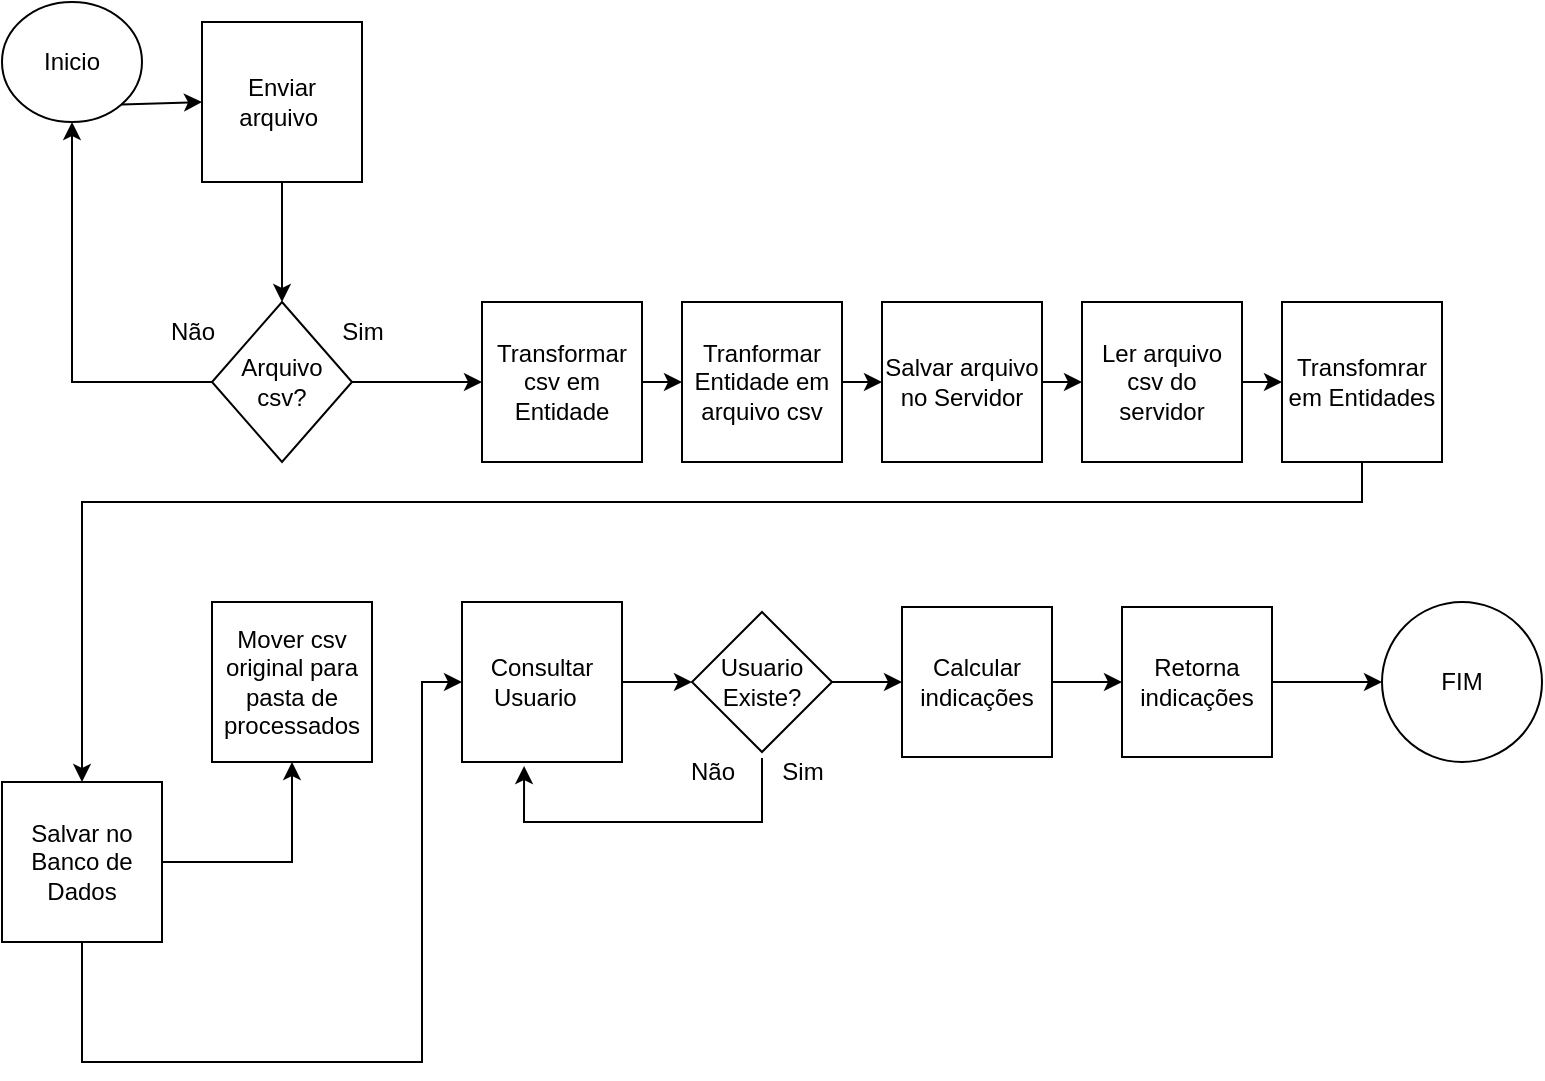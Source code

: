 <mxfile version="20.8.16" type="device"><diagram name="Page-1" id="c7488fd3-1785-93aa-aadb-54a6760d102a"><mxGraphModel dx="778" dy="506" grid="1" gridSize="10" guides="1" tooltips="1" connect="1" arrows="1" fold="1" page="1" pageScale="1" pageWidth="1100" pageHeight="850" background="none" math="0" shadow="0"><root><mxCell id="0"/><mxCell id="1" parent="0"/><mxCell id="jIWwMm4M_2UCf-1An_Cy-3" value="Inicio" style="ellipse;whiteSpace=wrap;html=1;" vertex="1" parent="1"><mxGeometry x="10" width="70" height="60" as="geometry"/></mxCell><mxCell id="jIWwMm4M_2UCf-1An_Cy-4" value="Enviar arquivo&amp;nbsp;" style="whiteSpace=wrap;html=1;aspect=fixed;" vertex="1" parent="1"><mxGeometry x="110" y="10" width="80" height="80" as="geometry"/></mxCell><mxCell id="jIWwMm4M_2UCf-1An_Cy-5" value="" style="endArrow=classic;html=1;rounded=0;entryX=0;entryY=0.5;entryDx=0;entryDy=0;exitX=1;exitY=1;exitDx=0;exitDy=0;" edge="1" parent="1" source="jIWwMm4M_2UCf-1An_Cy-3" target="jIWwMm4M_2UCf-1An_Cy-4"><mxGeometry width="50" height="50" relative="1" as="geometry"><mxPoint x="380" y="260" as="sourcePoint"/><mxPoint x="430" y="210" as="targetPoint"/><Array as="points"/></mxGeometry></mxCell><mxCell id="jIWwMm4M_2UCf-1An_Cy-6" value="Arquivo csv?" style="rhombus;whiteSpace=wrap;html=1;" vertex="1" parent="1"><mxGeometry x="115" y="150" width="70" height="80" as="geometry"/></mxCell><mxCell id="jIWwMm4M_2UCf-1An_Cy-7" value="" style="endArrow=classic;html=1;rounded=0;exitX=0.5;exitY=1;exitDx=0;exitDy=0;entryX=0.5;entryY=0;entryDx=0;entryDy=0;" edge="1" parent="1" source="jIWwMm4M_2UCf-1An_Cy-4" target="jIWwMm4M_2UCf-1An_Cy-6"><mxGeometry width="50" height="50" relative="1" as="geometry"><mxPoint x="380" y="260" as="sourcePoint"/><mxPoint x="430" y="210" as="targetPoint"/></mxGeometry></mxCell><mxCell id="jIWwMm4M_2UCf-1An_Cy-8" value="Não" style="text;html=1;align=center;verticalAlign=middle;resizable=0;points=[];autosize=1;strokeColor=none;fillColor=none;" vertex="1" parent="1"><mxGeometry x="80" y="150" width="50" height="30" as="geometry"/></mxCell><mxCell id="jIWwMm4M_2UCf-1An_Cy-9" value="Sim" style="text;html=1;align=center;verticalAlign=middle;resizable=0;points=[];autosize=1;strokeColor=none;fillColor=none;" vertex="1" parent="1"><mxGeometry x="170" y="150" width="40" height="30" as="geometry"/></mxCell><mxCell id="jIWwMm4M_2UCf-1An_Cy-10" value="" style="endArrow=classic;html=1;rounded=0;exitX=0;exitY=0.5;exitDx=0;exitDy=0;entryX=0.5;entryY=1;entryDx=0;entryDy=0;" edge="1" parent="1" source="jIWwMm4M_2UCf-1An_Cy-6" target="jIWwMm4M_2UCf-1An_Cy-3"><mxGeometry width="50" height="50" relative="1" as="geometry"><mxPoint x="380" y="260" as="sourcePoint"/><mxPoint x="50" y="185" as="targetPoint"/><Array as="points"><mxPoint x="45" y="190"/></Array></mxGeometry></mxCell><mxCell id="jIWwMm4M_2UCf-1An_Cy-13" value="Salvar arquivo no Servidor" style="whiteSpace=wrap;html=1;aspect=fixed;" vertex="1" parent="1"><mxGeometry x="450" y="150" width="80" height="80" as="geometry"/></mxCell><mxCell id="jIWwMm4M_2UCf-1An_Cy-14" value="" style="endArrow=classic;html=1;rounded=0;exitX=1;exitY=0.5;exitDx=0;exitDy=0;" edge="1" parent="1" source="jIWwMm4M_2UCf-1An_Cy-6"><mxGeometry width="50" height="50" relative="1" as="geometry"><mxPoint x="380" y="260" as="sourcePoint"/><mxPoint x="250" y="190" as="targetPoint"/></mxGeometry></mxCell><mxCell id="jIWwMm4M_2UCf-1An_Cy-15" value="Transfomrar em Entidades" style="whiteSpace=wrap;html=1;aspect=fixed;" vertex="1" parent="1"><mxGeometry x="650" y="150" width="80" height="80" as="geometry"/></mxCell><mxCell id="jIWwMm4M_2UCf-1An_Cy-38" value="" style="edgeStyle=orthogonalEdgeStyle;rounded=0;orthogonalLoop=1;jettySize=auto;html=1;exitX=0.5;exitY=1;exitDx=0;exitDy=0;entryX=0;entryY=0.5;entryDx=0;entryDy=0;" edge="1" parent="1" source="jIWwMm4M_2UCf-1An_Cy-16" target="jIWwMm4M_2UCf-1An_Cy-25"><mxGeometry relative="1" as="geometry"><Array as="points"><mxPoint x="50" y="530"/><mxPoint x="220" y="530"/><mxPoint x="220" y="340"/></Array></mxGeometry></mxCell><mxCell id="jIWwMm4M_2UCf-1An_Cy-47" value="" style="edgeStyle=orthogonalEdgeStyle;rounded=0;orthogonalLoop=1;jettySize=auto;html=1;" edge="1" parent="1" source="jIWwMm4M_2UCf-1An_Cy-16" target="jIWwMm4M_2UCf-1An_Cy-44"><mxGeometry relative="1" as="geometry"/></mxCell><mxCell id="jIWwMm4M_2UCf-1An_Cy-16" value="Salvar no Banco de Dados" style="whiteSpace=wrap;html=1;aspect=fixed;" vertex="1" parent="1"><mxGeometry x="10" y="390" width="80" height="80" as="geometry"/></mxCell><mxCell id="jIWwMm4M_2UCf-1An_Cy-17" value="Transformar csv em Entidade" style="whiteSpace=wrap;html=1;aspect=fixed;" vertex="1" parent="1"><mxGeometry x="250" y="150" width="80" height="80" as="geometry"/></mxCell><mxCell id="jIWwMm4M_2UCf-1An_Cy-18" value="Tranformar Entidade em arquivo csv" style="whiteSpace=wrap;html=1;aspect=fixed;" vertex="1" parent="1"><mxGeometry x="350" y="150" width="80" height="80" as="geometry"/></mxCell><mxCell id="jIWwMm4M_2UCf-1An_Cy-19" value="Ler arquivo csv do servidor" style="whiteSpace=wrap;html=1;aspect=fixed;" vertex="1" parent="1"><mxGeometry x="550" y="150" width="80" height="80" as="geometry"/></mxCell><mxCell id="jIWwMm4M_2UCf-1An_Cy-20" value="" style="endArrow=classic;html=1;rounded=0;exitX=1;exitY=0.5;exitDx=0;exitDy=0;entryX=0;entryY=0.5;entryDx=0;entryDy=0;" edge="1" parent="1" source="jIWwMm4M_2UCf-1An_Cy-17" target="jIWwMm4M_2UCf-1An_Cy-18"><mxGeometry width="50" height="50" relative="1" as="geometry"><mxPoint x="380" y="180" as="sourcePoint"/><mxPoint x="430" y="130" as="targetPoint"/></mxGeometry></mxCell><mxCell id="jIWwMm4M_2UCf-1An_Cy-21" value="" style="endArrow=classic;html=1;rounded=0;entryX=0;entryY=0.5;entryDx=0;entryDy=0;exitX=1;exitY=0.5;exitDx=0;exitDy=0;" edge="1" parent="1" source="jIWwMm4M_2UCf-1An_Cy-18" target="jIWwMm4M_2UCf-1An_Cy-13"><mxGeometry width="50" height="50" relative="1" as="geometry"><mxPoint x="340" y="200" as="sourcePoint"/><mxPoint x="360" y="200" as="targetPoint"/><Array as="points"/></mxGeometry></mxCell><mxCell id="jIWwMm4M_2UCf-1An_Cy-22" value="" style="edgeStyle=none;orthogonalLoop=1;jettySize=auto;html=1;rounded=0;entryX=0;entryY=0.5;entryDx=0;entryDy=0;exitX=1;exitY=0.5;exitDx=0;exitDy=0;" edge="1" parent="1" source="jIWwMm4M_2UCf-1An_Cy-13" target="jIWwMm4M_2UCf-1An_Cy-19"><mxGeometry width="100" relative="1" as="geometry"><mxPoint x="430" y="310" as="sourcePoint"/><mxPoint x="530" y="310" as="targetPoint"/><Array as="points"/></mxGeometry></mxCell><mxCell id="jIWwMm4M_2UCf-1An_Cy-23" value="" style="edgeStyle=none;orthogonalLoop=1;jettySize=auto;html=1;rounded=0;entryX=0;entryY=0.5;entryDx=0;entryDy=0;exitX=1;exitY=0.5;exitDx=0;exitDy=0;" edge="1" parent="1" source="jIWwMm4M_2UCf-1An_Cy-19" target="jIWwMm4M_2UCf-1An_Cy-15"><mxGeometry width="100" relative="1" as="geometry"><mxPoint x="540" y="200" as="sourcePoint"/><mxPoint x="560" y="200" as="targetPoint"/><Array as="points"/></mxGeometry></mxCell><mxCell id="jIWwMm4M_2UCf-1An_Cy-24" value="" style="endArrow=classic;html=1;rounded=0;entryX=0.5;entryY=0;entryDx=0;entryDy=0;exitX=0.5;exitY=1;exitDx=0;exitDy=0;" edge="1" parent="1" source="jIWwMm4M_2UCf-1An_Cy-15" target="jIWwMm4M_2UCf-1An_Cy-16"><mxGeometry width="50" height="50" relative="1" as="geometry"><mxPoint x="380" y="180" as="sourcePoint"/><mxPoint x="430" y="130" as="targetPoint"/><Array as="points"><mxPoint x="690" y="250"/><mxPoint x="50" y="250"/></Array></mxGeometry></mxCell><mxCell id="jIWwMm4M_2UCf-1An_Cy-26" style="edgeStyle=orthogonalEdgeStyle;rounded=0;orthogonalLoop=1;jettySize=auto;html=1;entryX=0;entryY=0.5;entryDx=0;entryDy=0;" edge="1" parent="1" source="jIWwMm4M_2UCf-1An_Cy-25" target="jIWwMm4M_2UCf-1An_Cy-27"><mxGeometry relative="1" as="geometry"><mxPoint x="270" y="330" as="targetPoint"/></mxGeometry></mxCell><mxCell id="jIWwMm4M_2UCf-1An_Cy-25" value="Consultar&lt;br&gt;Usuario&amp;nbsp;&amp;nbsp;" style="whiteSpace=wrap;html=1;aspect=fixed;" vertex="1" parent="1"><mxGeometry x="240" y="300" width="80" height="80" as="geometry"/></mxCell><mxCell id="jIWwMm4M_2UCf-1An_Cy-45" style="edgeStyle=orthogonalEdgeStyle;rounded=0;orthogonalLoop=1;jettySize=auto;html=1;" edge="1" parent="1" source="jIWwMm4M_2UCf-1An_Cy-27" target="jIWwMm4M_2UCf-1An_Cy-34"><mxGeometry relative="1" as="geometry"/></mxCell><mxCell id="jIWwMm4M_2UCf-1An_Cy-27" value="Usuario Existe?" style="rhombus;whiteSpace=wrap;html=1;" vertex="1" parent="1"><mxGeometry x="355" y="305" width="70" height="70" as="geometry"/></mxCell><mxCell id="jIWwMm4M_2UCf-1An_Cy-31" value="Sim" style="text;html=1;align=center;verticalAlign=middle;resizable=0;points=[];autosize=1;strokeColor=none;fillColor=none;" vertex="1" parent="1"><mxGeometry x="390" y="370" width="40" height="30" as="geometry"/></mxCell><mxCell id="jIWwMm4M_2UCf-1An_Cy-41" value="" style="edgeStyle=orthogonalEdgeStyle;rounded=0;orthogonalLoop=1;jettySize=auto;html=1;" edge="1" parent="1" source="jIWwMm4M_2UCf-1An_Cy-34" target="jIWwMm4M_2UCf-1An_Cy-40"><mxGeometry relative="1" as="geometry"/></mxCell><mxCell id="jIWwMm4M_2UCf-1An_Cy-34" value="Calcular indicações" style="whiteSpace=wrap;html=1;aspect=fixed;" vertex="1" parent="1"><mxGeometry x="460" y="302.5" width="75" height="75" as="geometry"/></mxCell><mxCell id="jIWwMm4M_2UCf-1An_Cy-35" value="" style="endArrow=classic;html=1;rounded=0;exitX=1;exitY=0.267;exitDx=0;exitDy=0;exitPerimeter=0;entryX=0.388;entryY=1.025;entryDx=0;entryDy=0;entryPerimeter=0;" edge="1" parent="1" source="jIWwMm4M_2UCf-1An_Cy-29" target="jIWwMm4M_2UCf-1An_Cy-25"><mxGeometry width="50" height="50" relative="1" as="geometry"><mxPoint x="380" y="370" as="sourcePoint"/><mxPoint x="380" y="330" as="targetPoint"/><Array as="points"><mxPoint x="390" y="410"/><mxPoint x="271" y="410"/></Array></mxGeometry></mxCell><mxCell id="jIWwMm4M_2UCf-1An_Cy-43" value="" style="edgeStyle=orthogonalEdgeStyle;rounded=0;orthogonalLoop=1;jettySize=auto;html=1;" edge="1" parent="1" source="jIWwMm4M_2UCf-1An_Cy-40" target="jIWwMm4M_2UCf-1An_Cy-42"><mxGeometry relative="1" as="geometry"/></mxCell><mxCell id="jIWwMm4M_2UCf-1An_Cy-40" value="Retorna indicações" style="whiteSpace=wrap;html=1;aspect=fixed;" vertex="1" parent="1"><mxGeometry x="570" y="302.5" width="75" height="75" as="geometry"/></mxCell><mxCell id="jIWwMm4M_2UCf-1An_Cy-42" value="FIM" style="ellipse;whiteSpace=wrap;html=1;" vertex="1" parent="1"><mxGeometry x="700" y="300" width="80" height="80" as="geometry"/></mxCell><mxCell id="jIWwMm4M_2UCf-1An_Cy-44" value="Mover csv original para pasta de processados" style="whiteSpace=wrap;html=1;aspect=fixed;" vertex="1" parent="1"><mxGeometry x="115" y="300" width="80" height="80" as="geometry"/></mxCell><mxCell id="jIWwMm4M_2UCf-1An_Cy-29" value="Não" style="text;html=1;align=center;verticalAlign=middle;resizable=0;points=[];autosize=1;strokeColor=none;fillColor=none;" vertex="1" parent="1"><mxGeometry x="340" y="370" width="50" height="30" as="geometry"/></mxCell></root></mxGraphModel></diagram></mxfile>
